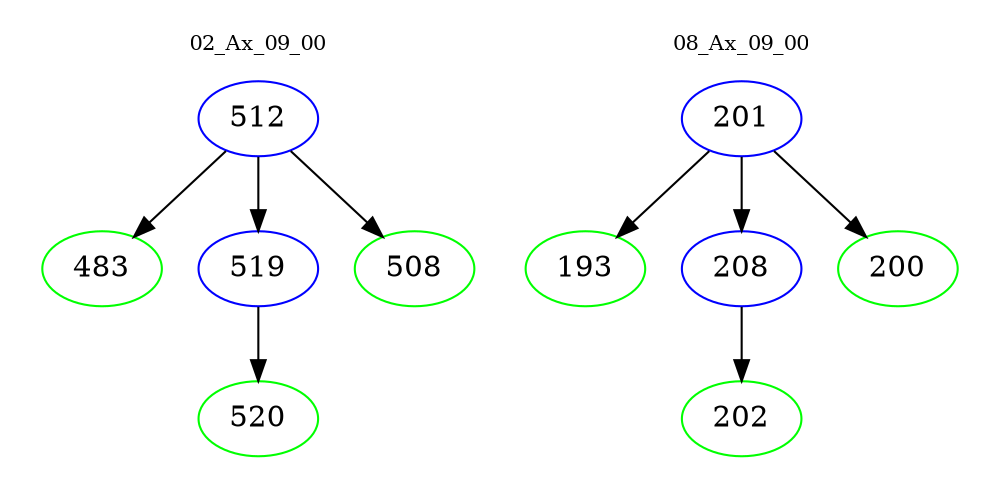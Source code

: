 digraph{
subgraph cluster_0 {
color = white
label = "02_Ax_09_00";
fontsize=10;
T0_512 [label="512", color="blue"]
T0_512 -> T0_483 [color="black"]
T0_483 [label="483", color="green"]
T0_512 -> T0_519 [color="black"]
T0_519 [label="519", color="blue"]
T0_519 -> T0_520 [color="black"]
T0_520 [label="520", color="green"]
T0_512 -> T0_508 [color="black"]
T0_508 [label="508", color="green"]
}
subgraph cluster_1 {
color = white
label = "08_Ax_09_00";
fontsize=10;
T1_201 [label="201", color="blue"]
T1_201 -> T1_193 [color="black"]
T1_193 [label="193", color="green"]
T1_201 -> T1_208 [color="black"]
T1_208 [label="208", color="blue"]
T1_208 -> T1_202 [color="black"]
T1_202 [label="202", color="green"]
T1_201 -> T1_200 [color="black"]
T1_200 [label="200", color="green"]
}
}
